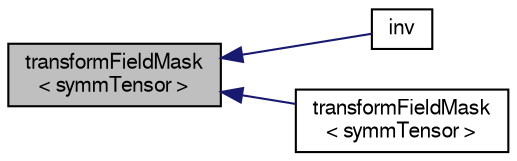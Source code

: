 digraph "transformFieldMask&lt; symmTensor &gt;"
{
  bgcolor="transparent";
  edge [fontname="FreeSans",fontsize="10",labelfontname="FreeSans",labelfontsize="10"];
  node [fontname="FreeSans",fontsize="10",shape=record];
  rankdir="LR";
  Node67854 [label="transformFieldMask\l\< symmTensor \>",height=0.2,width=0.4,color="black", fillcolor="grey75", style="filled", fontcolor="black"];
  Node67854 -> Node67855 [dir="back",color="midnightblue",fontsize="10",style="solid",fontname="FreeSans"];
  Node67855 [label="inv",height=0.2,width=0.4,color="black",URL="$a21124.html#adc85ac994532d0b9e67200cdb49d176b"];
  Node67854 -> Node67856 [dir="back",color="midnightblue",fontsize="10",style="solid",fontname="FreeSans"];
  Node67856 [label="transformFieldMask\l\< symmTensor \>",height=0.2,width=0.4,color="black",URL="$a21124.html#ae55a0e7adca1bc1ed627c15013f646ba"];
}
